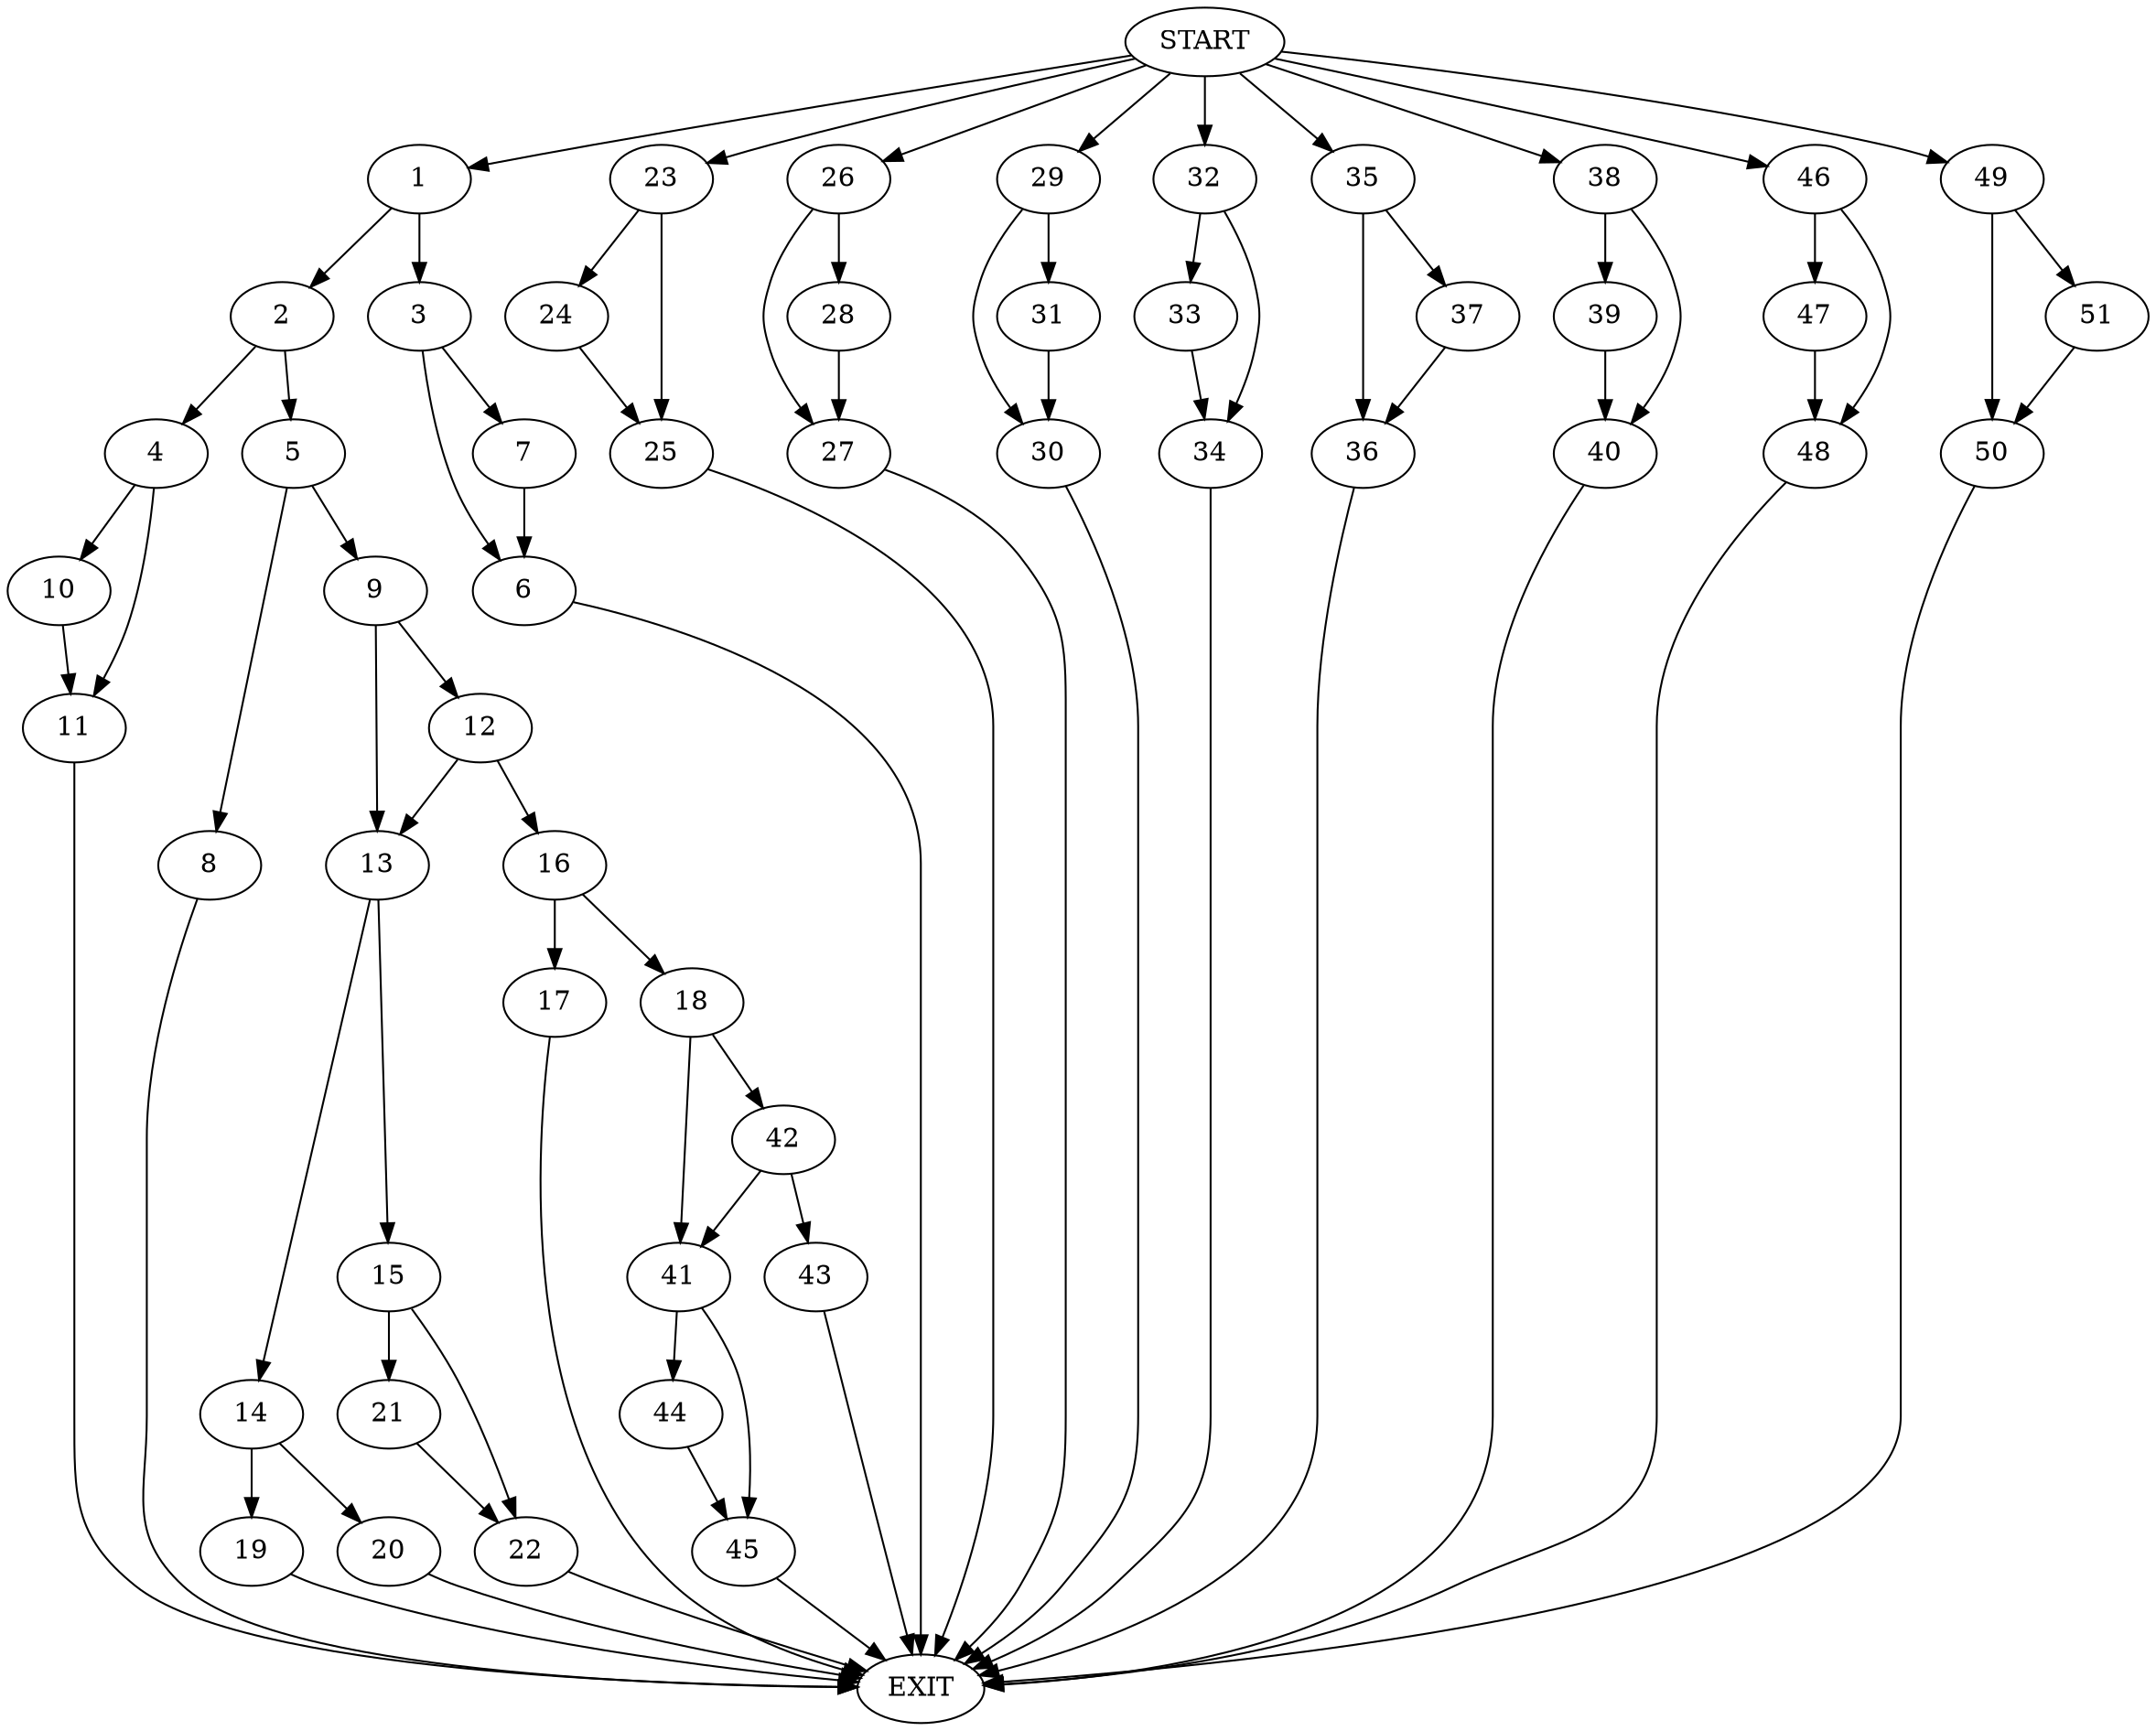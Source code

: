 digraph {
0 [label="START"]
52 [label="EXIT"]
0 -> 1
1 -> 2
1 -> 3
2 -> 4
2 -> 5
3 -> 6
3 -> 7
7 -> 6
6 -> 52
5 -> 8
5 -> 9
4 -> 10
4 -> 11
11 -> 52
10 -> 11
9 -> 12
9 -> 13
8 -> 52
13 -> 14
13 -> 15
12 -> 16
12 -> 13
16 -> 17
16 -> 18
14 -> 19
14 -> 20
15 -> 21
15 -> 22
22 -> 52
21 -> 22
20 -> 52
19 -> 52
0 -> 23
23 -> 24
23 -> 25
25 -> 52
24 -> 25
0 -> 26
26 -> 27
26 -> 28
27 -> 52
28 -> 27
0 -> 29
29 -> 30
29 -> 31
31 -> 30
30 -> 52
0 -> 32
32 -> 33
32 -> 34
33 -> 34
34 -> 52
0 -> 35
35 -> 36
35 -> 37
37 -> 36
36 -> 52
0 -> 38
38 -> 39
38 -> 40
39 -> 40
40 -> 52
17 -> 52
18 -> 41
18 -> 42
42 -> 41
42 -> 43
41 -> 44
41 -> 45
43 -> 52
0 -> 46
46 -> 47
46 -> 48
47 -> 48
48 -> 52
0 -> 49
49 -> 50
49 -> 51
51 -> 50
50 -> 52
44 -> 45
45 -> 52
}
